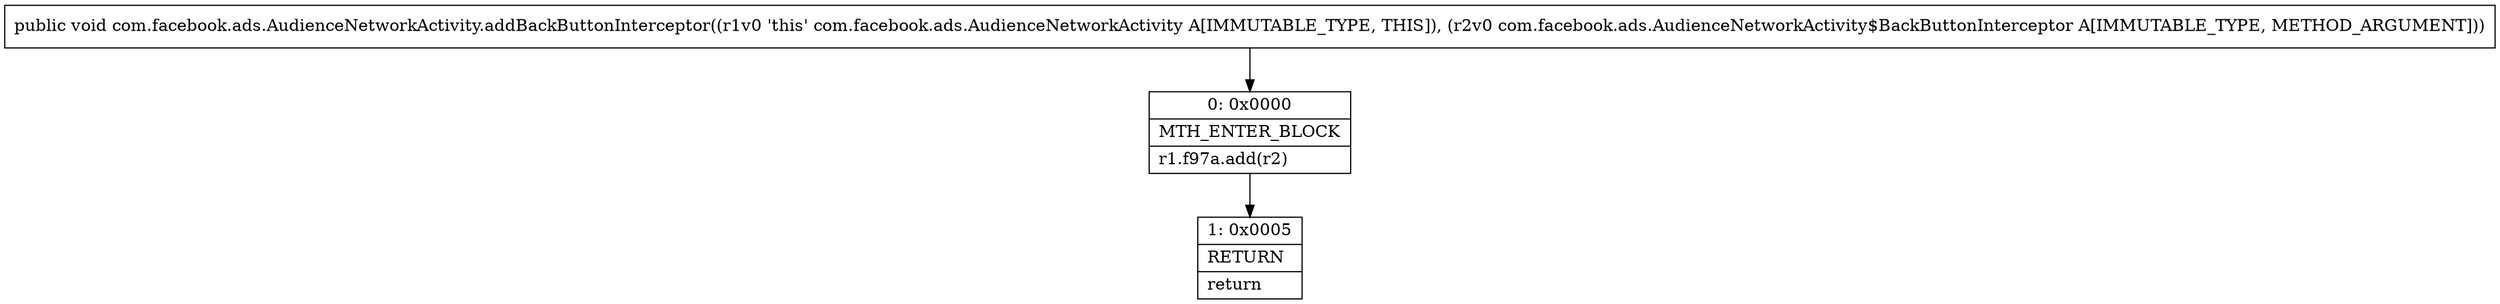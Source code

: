 digraph "CFG forcom.facebook.ads.AudienceNetworkActivity.addBackButtonInterceptor(Lcom\/facebook\/ads\/AudienceNetworkActivity$BackButtonInterceptor;)V" {
Node_0 [shape=record,label="{0\:\ 0x0000|MTH_ENTER_BLOCK\l|r1.f97a.add(r2)\l}"];
Node_1 [shape=record,label="{1\:\ 0x0005|RETURN\l|return\l}"];
MethodNode[shape=record,label="{public void com.facebook.ads.AudienceNetworkActivity.addBackButtonInterceptor((r1v0 'this' com.facebook.ads.AudienceNetworkActivity A[IMMUTABLE_TYPE, THIS]), (r2v0 com.facebook.ads.AudienceNetworkActivity$BackButtonInterceptor A[IMMUTABLE_TYPE, METHOD_ARGUMENT])) }"];
MethodNode -> Node_0;
Node_0 -> Node_1;
}

